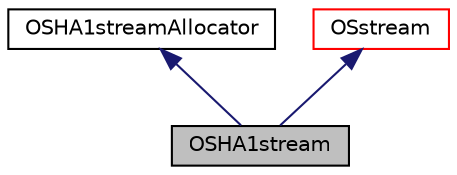 digraph "OSHA1stream"
{
  bgcolor="transparent";
  edge [fontname="Helvetica",fontsize="10",labelfontname="Helvetica",labelfontsize="10"];
  node [fontname="Helvetica",fontsize="10",shape=record];
  Node1 [label="OSHA1stream",height=0.2,width=0.4,color="black", fillcolor="grey75", style="filled" fontcolor="black"];
  Node2 -> Node1 [dir="back",color="midnightblue",fontsize="10",style="solid",fontname="Helvetica"];
  Node2 [label="OSHA1streamAllocator",height=0.2,width=0.4,color="black",URL="$classFoam_1_1Detail_1_1OSHA1streamAllocator.html",tooltip="Allocator for an osha1stream. "];
  Node3 -> Node1 [dir="back",color="midnightblue",fontsize="10",style="solid",fontname="Helvetica"];
  Node3 [label="OSstream",height=0.2,width=0.4,color="red",URL="$classFoam_1_1OSstream.html",tooltip="Generic output stream. "];
}
